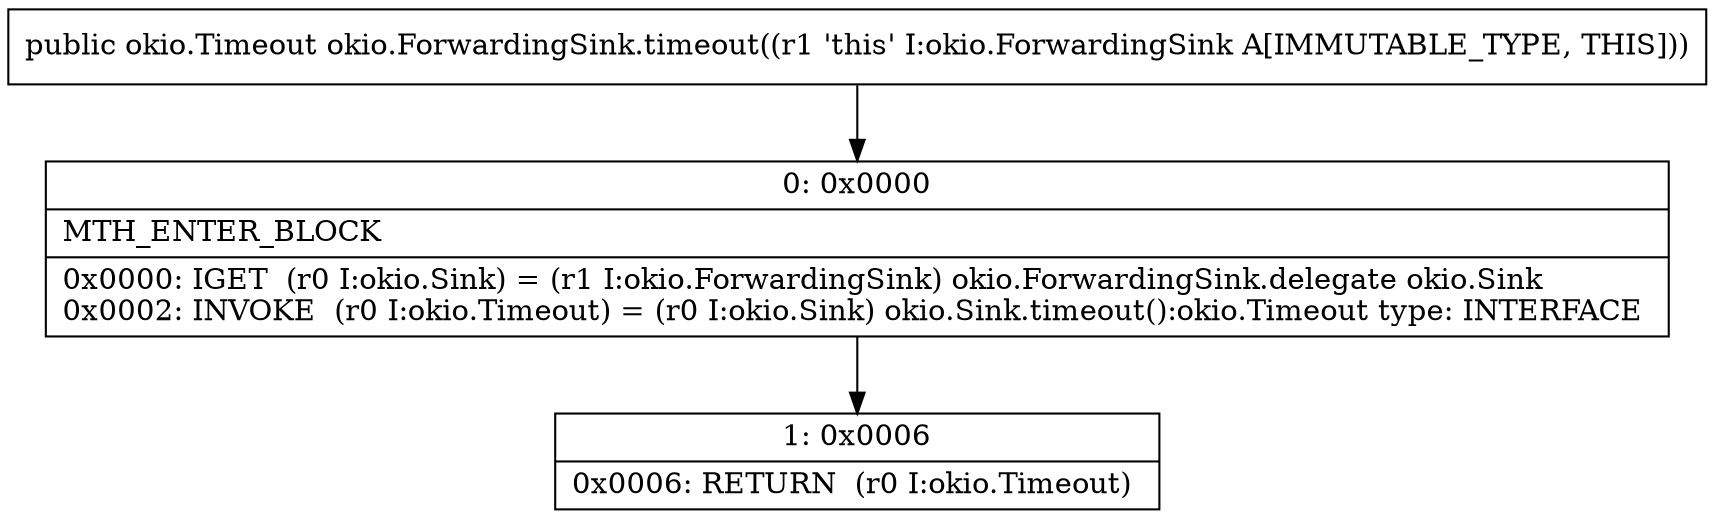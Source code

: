 digraph "CFG forokio.ForwardingSink.timeout()Lokio\/Timeout;" {
Node_0 [shape=record,label="{0\:\ 0x0000|MTH_ENTER_BLOCK\l|0x0000: IGET  (r0 I:okio.Sink) = (r1 I:okio.ForwardingSink) okio.ForwardingSink.delegate okio.Sink \l0x0002: INVOKE  (r0 I:okio.Timeout) = (r0 I:okio.Sink) okio.Sink.timeout():okio.Timeout type: INTERFACE \l}"];
Node_1 [shape=record,label="{1\:\ 0x0006|0x0006: RETURN  (r0 I:okio.Timeout) \l}"];
MethodNode[shape=record,label="{public okio.Timeout okio.ForwardingSink.timeout((r1 'this' I:okio.ForwardingSink A[IMMUTABLE_TYPE, THIS])) }"];
MethodNode -> Node_0;
Node_0 -> Node_1;
}

